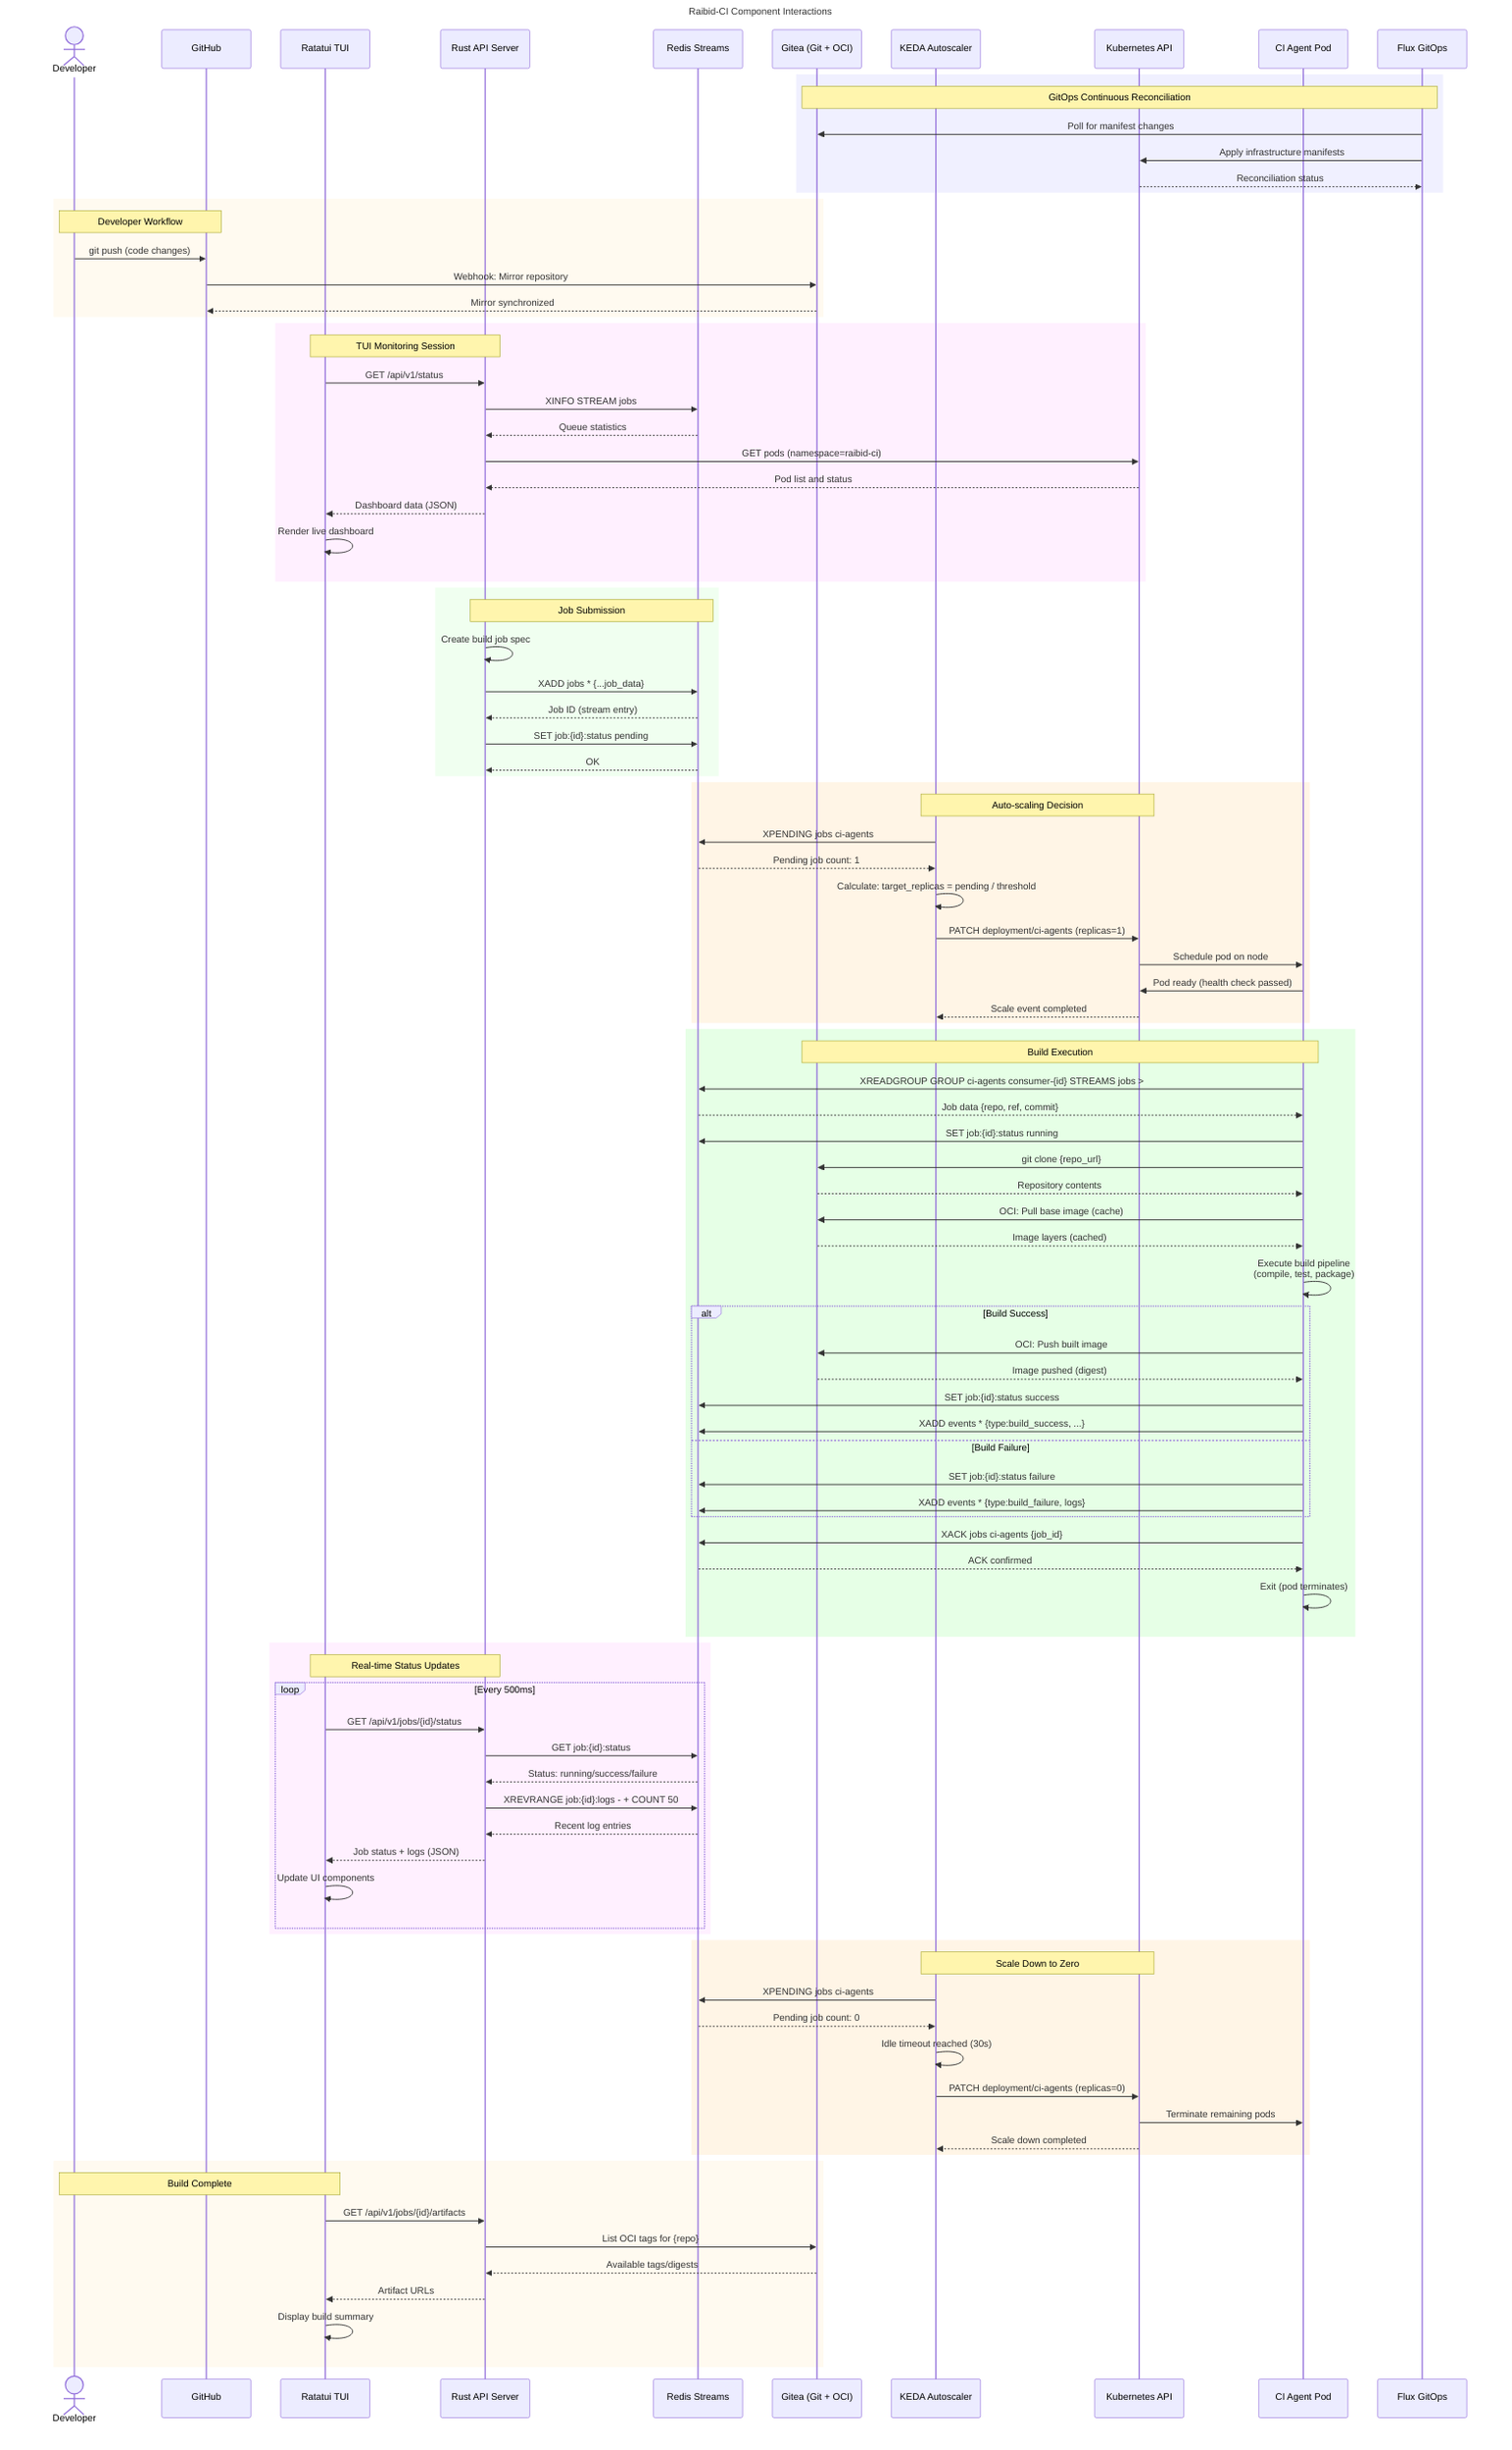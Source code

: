 ---
title: Raibid-CI Component Interactions
---
sequenceDiagram
    actor Dev as Developer
    participant GH as GitHub
    participant TUI as Ratatui TUI
    participant API as Rust API Server
    participant Redis as Redis Streams
    participant Gitea as Gitea (Git + OCI)
    participant KEDA as KEDA Autoscaler
    participant K8s as Kubernetes API
    participant Agent as CI Agent Pod
    participant Flux as Flux GitOps

    %% Initial Setup
    rect rgb(240, 240, 255)
        Note over Flux,Gitea: GitOps Continuous Reconciliation
        Flux->>Gitea: Poll for manifest changes
        Flux->>K8s: Apply infrastructure manifests
        K8s-->>Flux: Reconciliation status
    end

    %% Developer workflow
    rect rgb(255, 250, 240)
        Note over Dev,GH: Developer Workflow
        Dev->>GH: git push (code changes)
        GH->>Gitea: Webhook: Mirror repository
        Gitea-->>GH: Mirror synchronized
    end

    %% TUI interaction
    rect rgb(255, 240, 255)
        Note over TUI,API: TUI Monitoring Session
        TUI->>API: GET /api/v1/status
        API->>Redis: XINFO STREAM jobs
        Redis-->>API: Queue statistics
        API->>K8s: GET pods (namespace=raibid-ci)
        K8s-->>API: Pod list and status
        API-->>TUI: Dashboard data (JSON)
        TUI->>TUI: Render live dashboard
    end

    %% Job submission
    rect rgb(240, 255, 240)
        Note over API,Redis: Job Submission
        API->>API: Create build job spec
        API->>Redis: XADD jobs * {...job_data}
        Redis-->>API: Job ID (stream entry)
        API->>Redis: SET job:{id}:status pending
        Redis-->>API: OK
    end

    %% KEDA scaling
    rect rgb(255, 245, 230)
        Note over KEDA,K8s: Auto-scaling Decision
        KEDA->>Redis: XPENDING jobs ci-agents
        Redis-->>KEDA: Pending job count: 1
        KEDA->>KEDA: Calculate: target_replicas = pending / threshold
        KEDA->>K8s: PATCH deployment/ci-agents (replicas=1)
        K8s->>Agent: Schedule pod on node
        Agent->>K8s: Pod ready (health check passed)
        K8s-->>KEDA: Scale event completed
    end

    %% Agent execution
    rect rgb(230, 255, 230)
        Note over Agent,Gitea: Build Execution
        Agent->>Redis: XREADGROUP GROUP ci-agents consumer-{id} STREAMS jobs >
        Redis-->>Agent: Job data {repo, ref, commit}

        Agent->>Redis: SET job:{id}:status running
        Agent->>Gitea: git clone {repo_url}
        Gitea-->>Agent: Repository contents

        Agent->>Gitea: OCI: Pull base image (cache)
        Gitea-->>Agent: Image layers (cached)

        Agent->>Agent: Execute build pipeline<br/>(compile, test, package)

        alt Build Success
            Agent->>Gitea: OCI: Push built image
            Gitea-->>Agent: Image pushed (digest)
            Agent->>Redis: SET job:{id}:status success
            Agent->>Redis: XADD events * {type:build_success, ...}
        else Build Failure
            Agent->>Redis: SET job:{id}:status failure
            Agent->>Redis: XADD events * {type:build_failure, logs}
        end

        Agent->>Redis: XACK jobs ci-agents {job_id}
        Redis-->>Agent: ACK confirmed

        Agent->>Agent: Exit (pod terminates)
    end

    %% TUI live updates
    rect rgb(255, 240, 255)
        Note over TUI,API: Real-time Status Updates
        loop Every 500ms
            TUI->>API: GET /api/v1/jobs/{id}/status
            API->>Redis: GET job:{id}:status
            Redis-->>API: Status: running/success/failure
            API->>Redis: XREVRANGE job:{id}:logs - + COUNT 50
            Redis-->>API: Recent log entries
            API-->>TUI: Job status + logs (JSON)
            TUI->>TUI: Update UI components
        end
    end

    %% Scale down
    rect rgb(255, 245, 230)
        Note over KEDA,K8s: Scale Down to Zero
        KEDA->>Redis: XPENDING jobs ci-agents
        Redis-->>KEDA: Pending job count: 0
        KEDA->>KEDA: Idle timeout reached (30s)
        KEDA->>K8s: PATCH deployment/ci-agents (replicas=0)
        K8s->>Agent: Terminate remaining pods
        K8s-->>KEDA: Scale down completed
    end

    %% Final status check
    rect rgb(255, 250, 240)
        Note over Dev,TUI: Build Complete
        TUI->>API: GET /api/v1/jobs/{id}/artifacts
        API->>Gitea: List OCI tags for {repo}
        Gitea-->>API: Available tags/digests
        API-->>TUI: Artifact URLs
        TUI->>TUI: Display build summary
    end